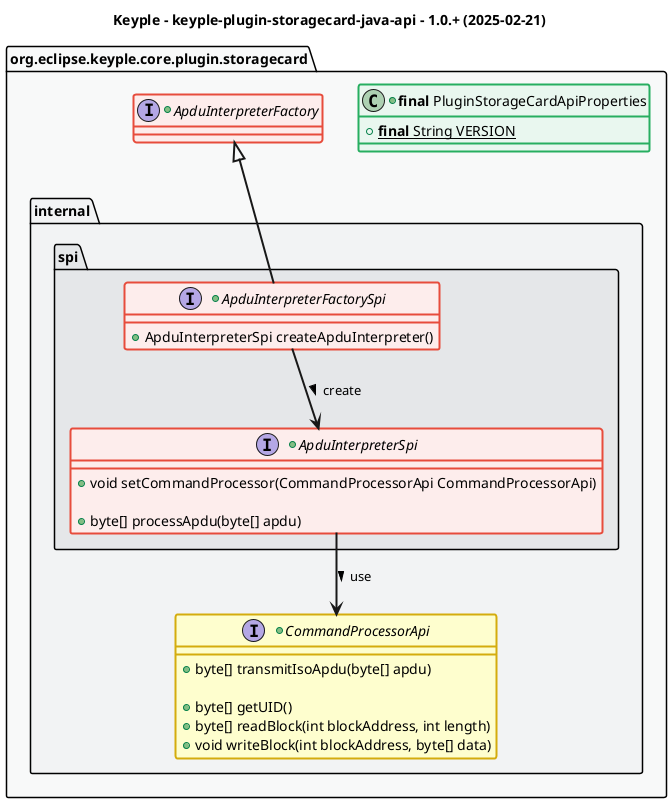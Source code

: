 @startuml
title
    Keyple - keyple-plugin-storagecard-java-api - 1.0.+ (2025-02-21)
end title

' == THEME ==

'Couleurs issues de : https://htmlcolorcodes.com/fr/tableau-de-couleur/tableau-de-couleur-design-plat/
!define C_GREY1 F8F9F9
!define C_GREY2 F2F3F4
!define C_GREY3 E5E7E9
!define C_GREY4 D7DBDD
!define C_GREY5 CACFD2
!define C_GREY6 BDC3C7
!define C_LINK 3498DB
!define C_USE 27AE60

' -- Styles that don't work with new version of plantuml --
skinparam stereotypeABorderColor #A9DCDF
skinparam stereotypeIBorderColor #B4A7E5
skinparam stereotypeCBorderColor #ADD1B2
skinparam stereotypeEBorderColor #EB93DF
' -- END --

skinparam ClassBorderThickness 2
skinparam ArrowThickness 2

' Yellow
skinparam ClassBackgroundColor #FEFECE
skinparam ClassBorderColor #D4AC0D
' Red
skinparam ClassBackgroundColor<<red>> #FDEDEC
skinparam ClassBorderColor<<red>> #E74C3C
hide <<red>> stereotype
' Purple
skinparam ClassBackgroundColor<<purple>> #F4ECF7
skinparam ClassBorderColor<<purple>> #8E44AD
hide <<purple>> stereotype
' blue
skinparam ClassBackgroundColor<<blue>> #EBF5FB
skinparam ClassBorderColor<<blue>> #3498DB
hide <<blue>> stereotype
' Green
skinparam ClassBackgroundColor<<green>> #E9F7EF
skinparam ClassBorderColor<<green>> #27AE60
hide <<green>> stereotype
' Grey
skinparam ClassBackgroundColor<<grey>> #EAECEE
skinparam ClassBorderColor<<grey>> #2C3E50
hide <<grey>> stereotype

' == CONTENT ==

package "org.eclipse.keyple.core.plugin.storagecard" as api #C_GREY1 {
    +class "**final** PluginStorageCardApiProperties" as ApiProperties <<green>> {
        +{static} **final** String VERSION
    }
    +interface ApduInterpreterFactory <<red>> {
    }
    package "internal" as internal #C_GREY2 {
      +interface CommandProcessorApi {
          +byte[] transmitIsoApdu(byte[] apdu)

          +byte[] getUID()
          +byte[] readBlock(int blockAddress, int length)
          +void writeBlock(int blockAddress, byte[] data)
      }
      package spi #C_GREY3 {
        +interface ApduInterpreterFactorySpi <<red>> extends api.ApduInterpreterFactory {
          +ApduInterpreterSpi createApduInterpreter()
        }
        +interface "ApduInterpreterSpi" as ApduInterpreterSpi <<red>> {
            +void setCommandProcessor(CommandProcessorApi CommandProcessorApi)

            +byte[] processApdu(byte[] apdu)
        }
      }
    }
}

' Associations
ApduInterpreterFactorySpi --> ApduInterpreterSpi : create >
ApduInterpreterSpi --> CommandProcessorApi : use >

' == LAYOUT ==

' == STYLE ==

@enduml